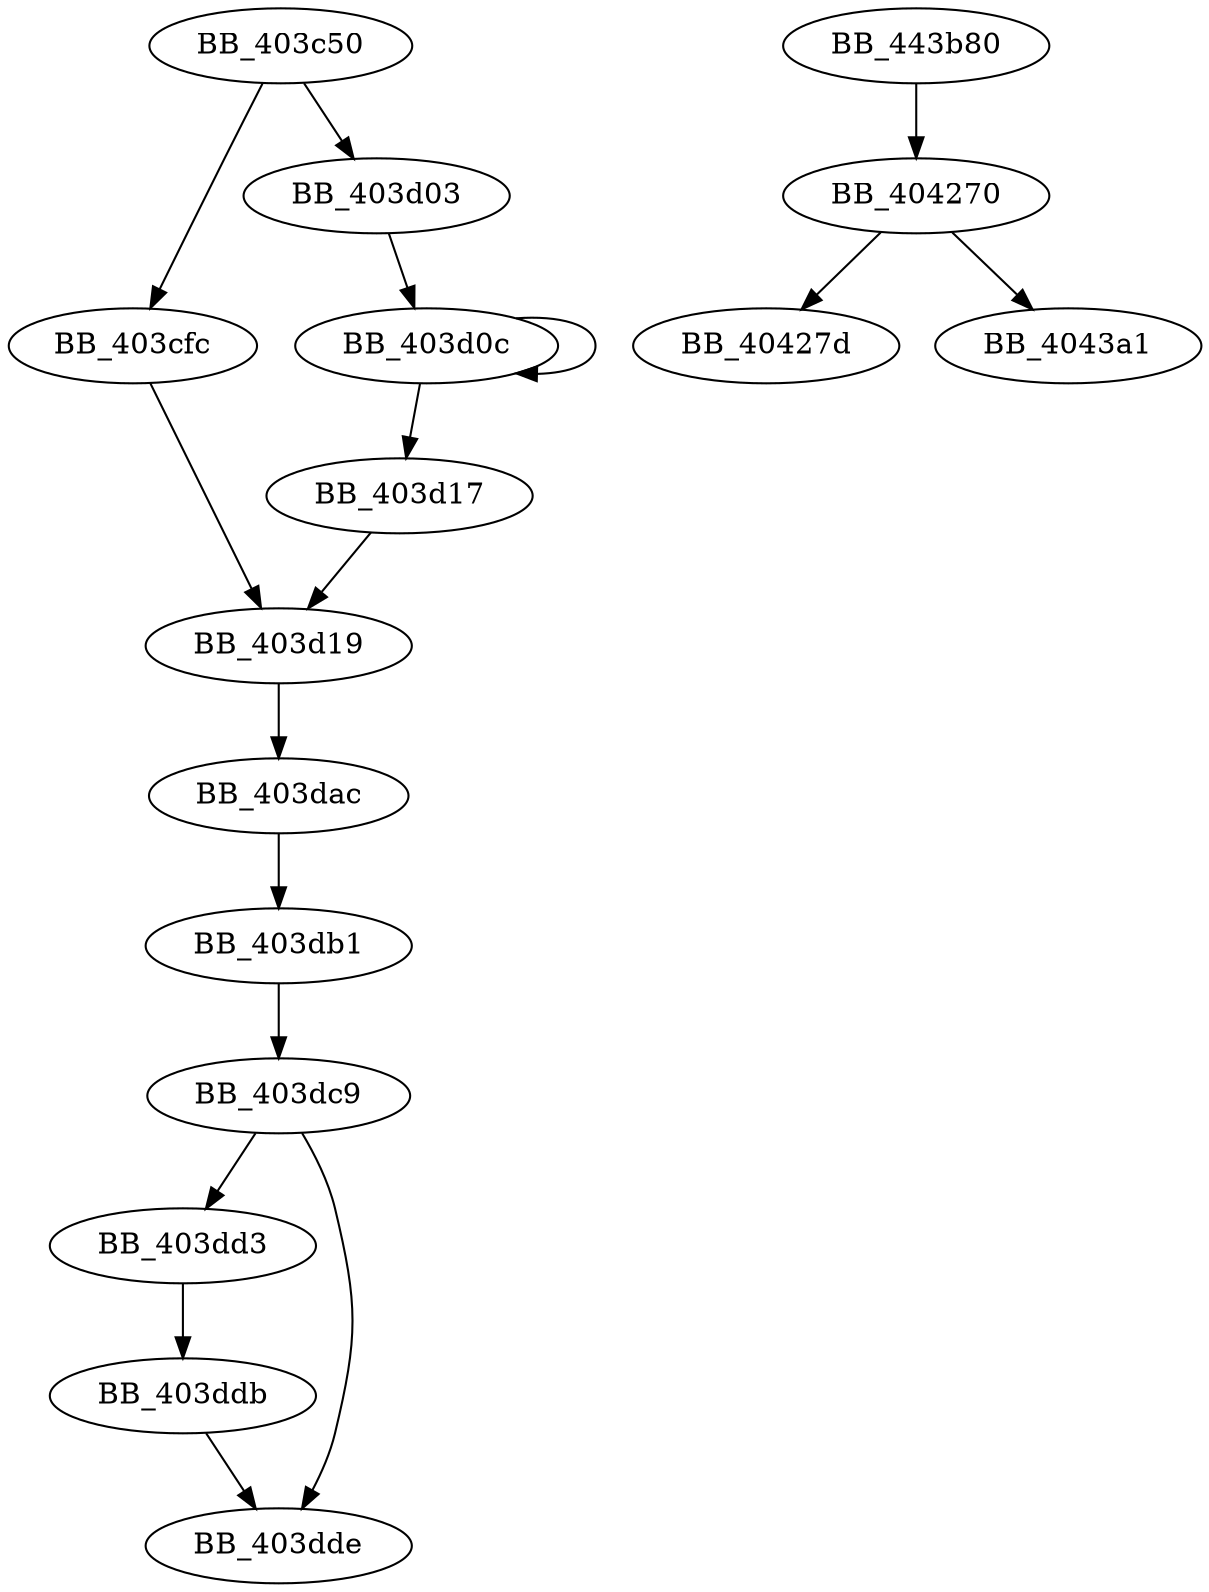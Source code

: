 DiGraph sub_403C50{
BB_403c50->BB_403cfc
BB_403c50->BB_403d03
BB_403cfc->BB_403d19
BB_403d03->BB_403d0c
BB_403d0c->BB_403d0c
BB_403d0c->BB_403d17
BB_403d17->BB_403d19
BB_403d19->BB_403dac
BB_403dac->BB_403db1
BB_403db1->BB_403dc9
BB_403dc9->BB_403dd3
BB_403dc9->BB_403dde
BB_403dd3->BB_403ddb
BB_403ddb->BB_403dde
BB_404270->BB_40427d
BB_404270->BB_4043a1
BB_443b80->BB_404270
}
